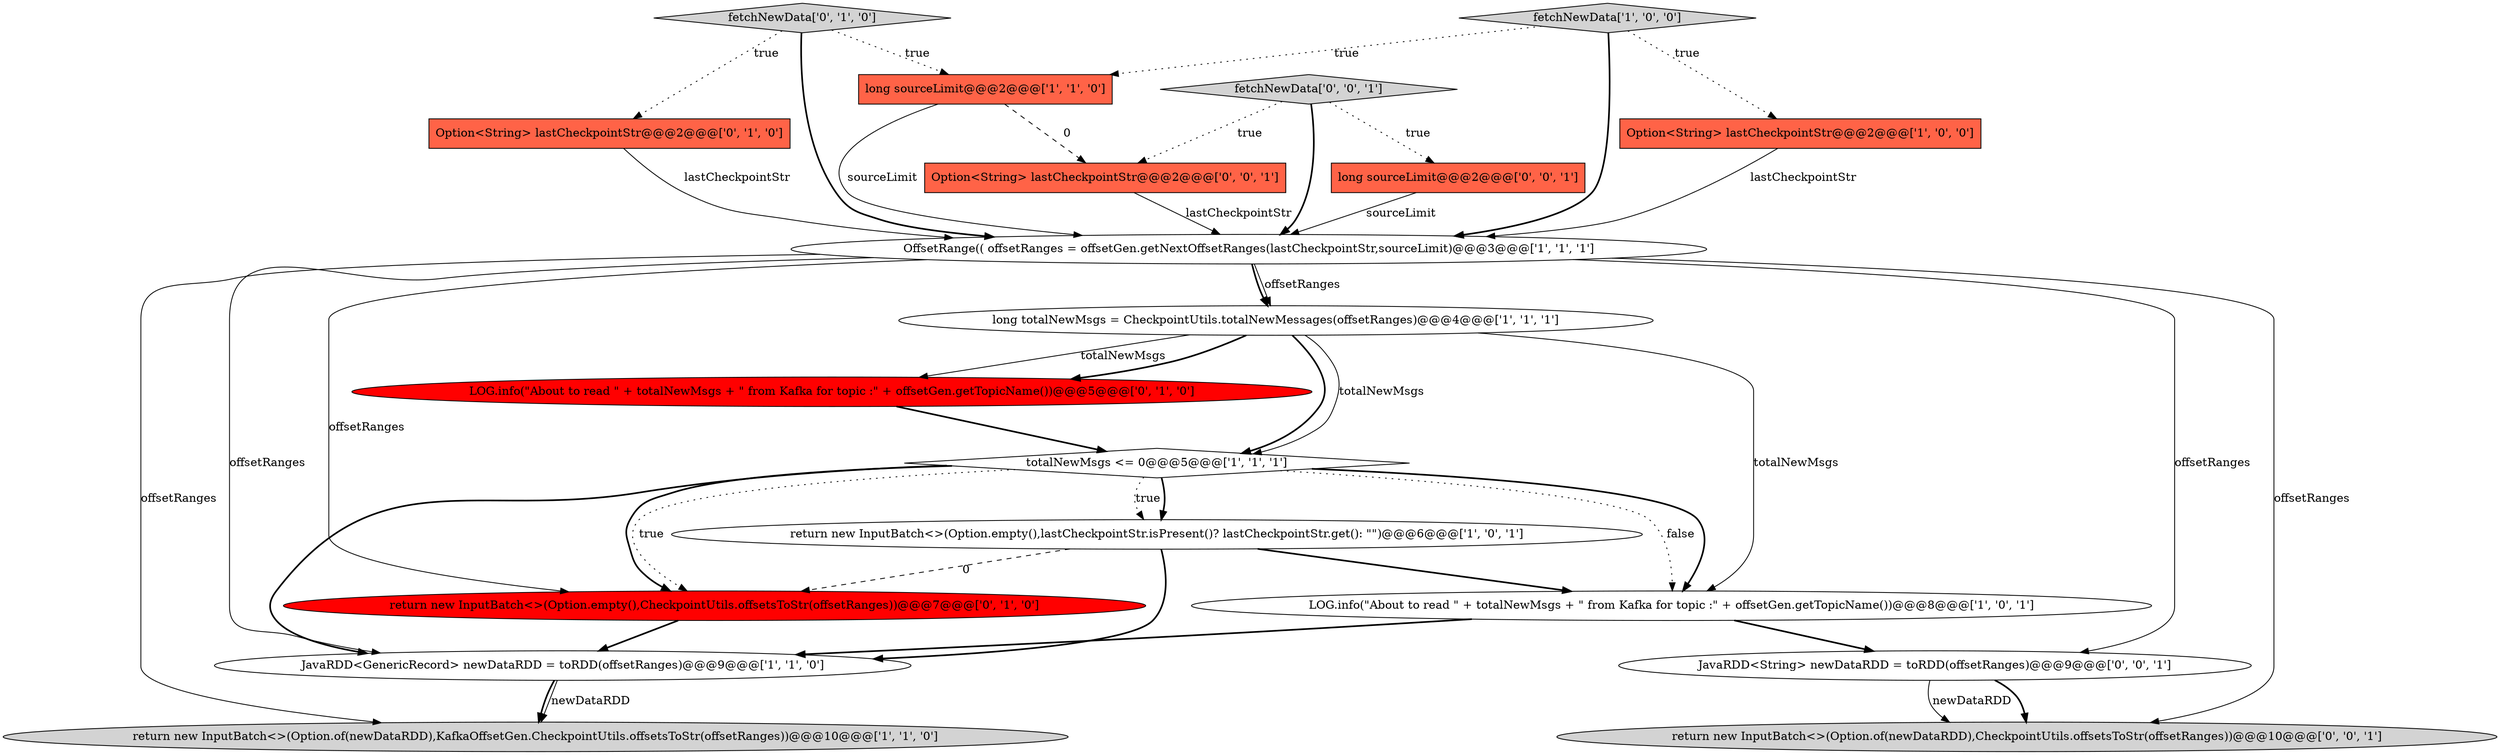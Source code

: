 digraph {
2 [style = filled, label = "return new InputBatch<>(Option.of(newDataRDD),KafkaOffsetGen.CheckpointUtils.offsetsToStr(offsetRanges))@@@10@@@['1', '1', '0']", fillcolor = lightgray, shape = ellipse image = "AAA0AAABBB1BBB"];
11 [style = filled, label = "return new InputBatch<>(Option.empty(),CheckpointUtils.offsetsToStr(offsetRanges))@@@7@@@['0', '1', '0']", fillcolor = red, shape = ellipse image = "AAA1AAABBB2BBB"];
13 [style = filled, label = "LOG.info(\"About to read \" + totalNewMsgs + \" from Kafka for topic :\" + offsetGen.getTopicName())@@@5@@@['0', '1', '0']", fillcolor = red, shape = ellipse image = "AAA1AAABBB2BBB"];
10 [style = filled, label = "Option<String> lastCheckpointStr@@@2@@@['0', '1', '0']", fillcolor = tomato, shape = box image = "AAA0AAABBB2BBB"];
15 [style = filled, label = "JavaRDD<String> newDataRDD = toRDD(offsetRanges)@@@9@@@['0', '0', '1']", fillcolor = white, shape = ellipse image = "AAA0AAABBB3BBB"];
17 [style = filled, label = "Option<String> lastCheckpointStr@@@2@@@['0', '0', '1']", fillcolor = tomato, shape = box image = "AAA0AAABBB3BBB"];
8 [style = filled, label = "long totalNewMsgs = CheckpointUtils.totalNewMessages(offsetRanges)@@@4@@@['1', '1', '1']", fillcolor = white, shape = ellipse image = "AAA0AAABBB1BBB"];
6 [style = filled, label = "LOG.info(\"About to read \" + totalNewMsgs + \" from Kafka for topic :\" + offsetGen.getTopicName())@@@8@@@['1', '0', '1']", fillcolor = white, shape = ellipse image = "AAA0AAABBB1BBB"];
16 [style = filled, label = "return new InputBatch<>(Option.of(newDataRDD),CheckpointUtils.offsetsToStr(offsetRanges))@@@10@@@['0', '0', '1']", fillcolor = lightgray, shape = ellipse image = "AAA0AAABBB3BBB"];
1 [style = filled, label = "totalNewMsgs <= 0@@@5@@@['1', '1', '1']", fillcolor = white, shape = diamond image = "AAA0AAABBB1BBB"];
0 [style = filled, label = "OffsetRange(( offsetRanges = offsetGen.getNextOffsetRanges(lastCheckpointStr,sourceLimit)@@@3@@@['1', '1', '1']", fillcolor = white, shape = ellipse image = "AAA0AAABBB1BBB"];
18 [style = filled, label = "fetchNewData['0', '0', '1']", fillcolor = lightgray, shape = diamond image = "AAA0AAABBB3BBB"];
3 [style = filled, label = "JavaRDD<GenericRecord> newDataRDD = toRDD(offsetRanges)@@@9@@@['1', '1', '0']", fillcolor = white, shape = ellipse image = "AAA0AAABBB1BBB"];
7 [style = filled, label = "long sourceLimit@@@2@@@['1', '1', '0']", fillcolor = tomato, shape = box image = "AAA0AAABBB1BBB"];
14 [style = filled, label = "long sourceLimit@@@2@@@['0', '0', '1']", fillcolor = tomato, shape = box image = "AAA0AAABBB3BBB"];
9 [style = filled, label = "fetchNewData['1', '0', '0']", fillcolor = lightgray, shape = diamond image = "AAA0AAABBB1BBB"];
4 [style = filled, label = "Option<String> lastCheckpointStr@@@2@@@['1', '0', '0']", fillcolor = tomato, shape = box image = "AAA0AAABBB1BBB"];
12 [style = filled, label = "fetchNewData['0', '1', '0']", fillcolor = lightgray, shape = diamond image = "AAA0AAABBB2BBB"];
5 [style = filled, label = "return new InputBatch<>(Option.empty(),lastCheckpointStr.isPresent()? lastCheckpointStr.get(): \"\")@@@6@@@['1', '0', '1']", fillcolor = white, shape = ellipse image = "AAA0AAABBB1BBB"];
1->5 [style = bold, label=""];
5->3 [style = bold, label=""];
6->3 [style = bold, label=""];
9->0 [style = bold, label=""];
10->0 [style = solid, label="lastCheckpointStr"];
14->0 [style = solid, label="sourceLimit"];
7->17 [style = dashed, label="0"];
4->0 [style = solid, label="lastCheckpointStr"];
0->2 [style = solid, label="offsetRanges"];
1->11 [style = dotted, label="true"];
3->2 [style = solid, label="newDataRDD"];
1->3 [style = bold, label=""];
0->16 [style = solid, label="offsetRanges"];
8->13 [style = solid, label="totalNewMsgs"];
1->6 [style = dotted, label="false"];
15->16 [style = bold, label=""];
12->0 [style = bold, label=""];
18->14 [style = dotted, label="true"];
13->1 [style = bold, label=""];
6->15 [style = bold, label=""];
1->11 [style = bold, label=""];
17->0 [style = solid, label="lastCheckpointStr"];
8->1 [style = bold, label=""];
1->6 [style = bold, label=""];
0->15 [style = solid, label="offsetRanges"];
5->6 [style = bold, label=""];
3->2 [style = bold, label=""];
12->10 [style = dotted, label="true"];
5->11 [style = dashed, label="0"];
11->3 [style = bold, label=""];
0->8 [style = bold, label=""];
9->4 [style = dotted, label="true"];
15->16 [style = solid, label="newDataRDD"];
0->3 [style = solid, label="offsetRanges"];
18->17 [style = dotted, label="true"];
9->7 [style = dotted, label="true"];
12->7 [style = dotted, label="true"];
8->1 [style = solid, label="totalNewMsgs"];
1->5 [style = dotted, label="true"];
18->0 [style = bold, label=""];
8->6 [style = solid, label="totalNewMsgs"];
7->0 [style = solid, label="sourceLimit"];
8->13 [style = bold, label=""];
0->11 [style = solid, label="offsetRanges"];
0->8 [style = solid, label="offsetRanges"];
}

